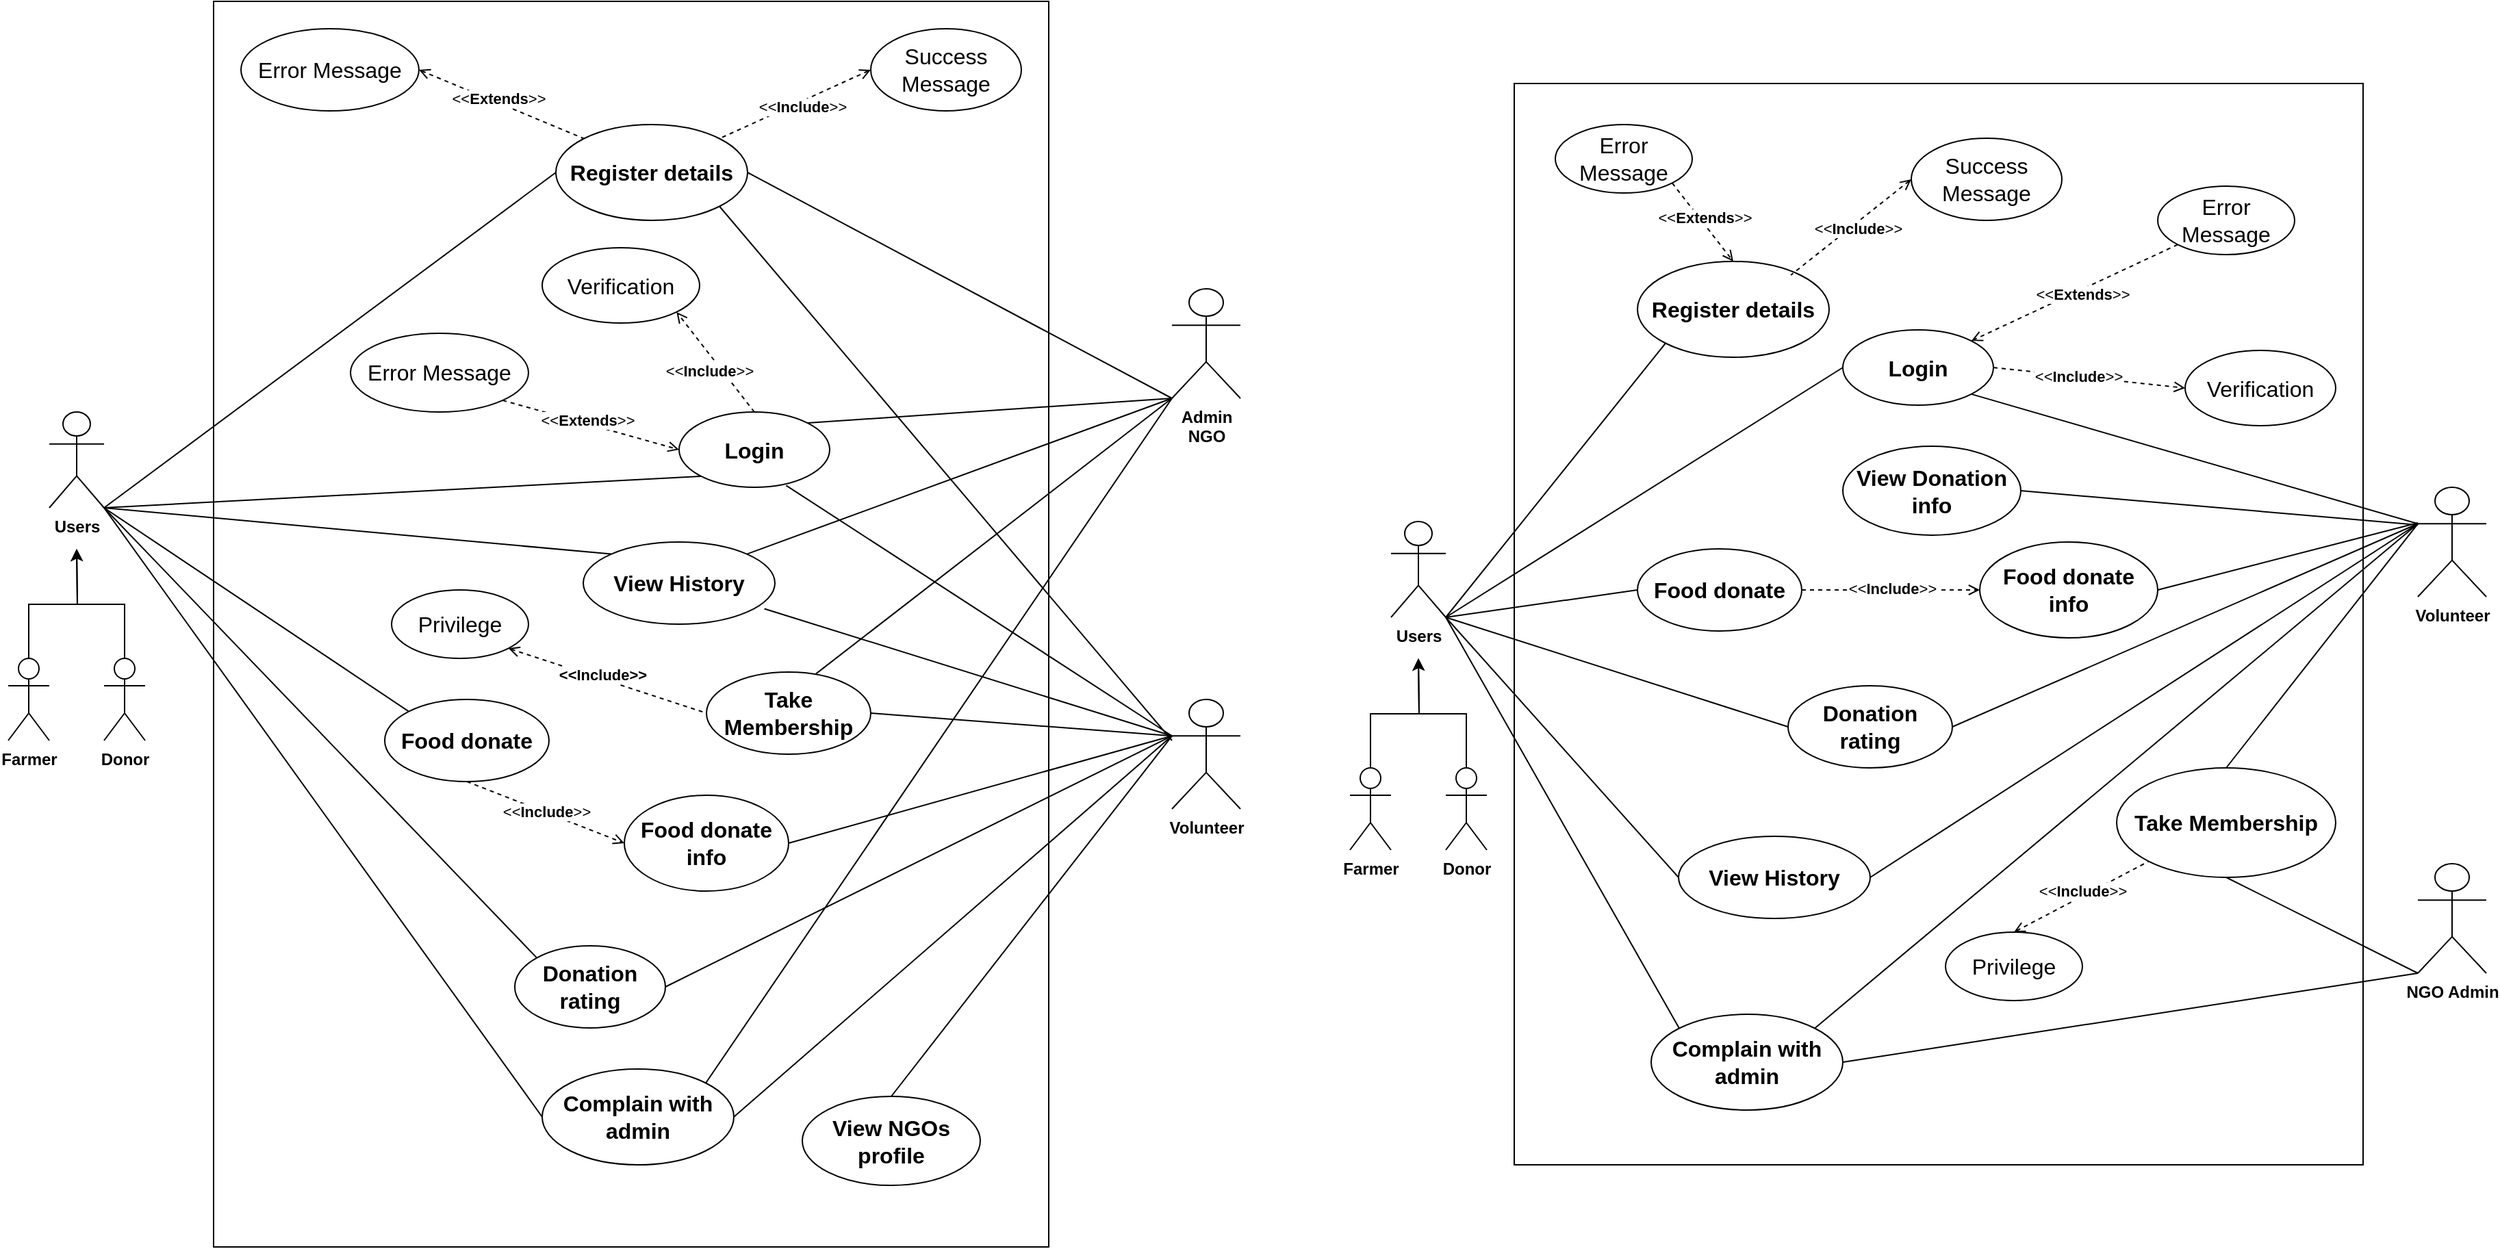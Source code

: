 <mxfile version="22.1.4" type="device">
  <diagram name="Page-1" id="LH5AXXtx_nH838pcfW0p">
    <mxGraphModel dx="3464" dy="1013" grid="1" gridSize="10" guides="1" tooltips="1" connect="1" arrows="1" fold="1" page="1" pageScale="1" pageWidth="850" pageHeight="1100" math="0" shadow="0">
      <root>
        <mxCell id="0" />
        <mxCell id="1" parent="0" />
        <mxCell id="g5sbJeMvWJrhKsOIn0ZZ-3" value="&lt;b&gt;Users&lt;/b&gt;" style="shape=umlActor;verticalLabelPosition=bottom;verticalAlign=top;html=1;outlineConnect=0;" parent="1" vertex="1">
          <mxGeometry x="-250" y="380" width="40" height="70" as="geometry" />
        </mxCell>
        <mxCell id="g5sbJeMvWJrhKsOIn0ZZ-15" style="edgeStyle=orthogonalEdgeStyle;rounded=0;orthogonalLoop=1;jettySize=auto;html=1;exitX=0.5;exitY=0;exitDx=0;exitDy=0;exitPerimeter=0;" parent="1" source="g5sbJeMvWJrhKsOIn0ZZ-4" edge="1">
          <mxGeometry relative="1" as="geometry">
            <mxPoint x="-230" y="480" as="targetPoint" />
            <mxPoint x="-210" y="560" as="sourcePoint" />
          </mxGeometry>
        </mxCell>
        <mxCell id="g5sbJeMvWJrhKsOIn0ZZ-4" value="&lt;b&gt;Donor&lt;/b&gt;" style="shape=umlActor;verticalLabelPosition=bottom;verticalAlign=top;html=1;outlineConnect=0;" parent="1" vertex="1">
          <mxGeometry x="-210" y="560" width="30" height="60" as="geometry" />
        </mxCell>
        <mxCell id="g5sbJeMvWJrhKsOIn0ZZ-16" style="edgeStyle=orthogonalEdgeStyle;rounded=0;orthogonalLoop=1;jettySize=auto;html=1;exitX=0.5;exitY=0;exitDx=0;exitDy=0;exitPerimeter=0;" parent="1" source="g5sbJeMvWJrhKsOIn0ZZ-9" edge="1">
          <mxGeometry relative="1" as="geometry">
            <mxPoint x="-230" y="480" as="targetPoint" />
          </mxGeometry>
        </mxCell>
        <mxCell id="g5sbJeMvWJrhKsOIn0ZZ-9" value="&lt;b&gt;Farmer&lt;/b&gt;" style="shape=umlActor;verticalLabelPosition=bottom;verticalAlign=top;html=1;outlineConnect=0;" parent="1" vertex="1">
          <mxGeometry x="-280" y="560" width="30" height="60" as="geometry" />
        </mxCell>
        <mxCell id="g5sbJeMvWJrhKsOIn0ZZ-10" value="&lt;b&gt;NGO Admin&lt;/b&gt;" style="shape=umlActor;verticalLabelPosition=bottom;verticalAlign=top;html=1;outlineConnect=0;" parent="1" vertex="1">
          <mxGeometry x="500" y="630" width="50" height="80" as="geometry" />
        </mxCell>
        <mxCell id="g5sbJeMvWJrhKsOIn0ZZ-11" value="&lt;b&gt;Volunteer&lt;/b&gt;" style="shape=umlActor;verticalLabelPosition=bottom;verticalAlign=top;html=1;outlineConnect=0;" parent="1" vertex="1">
          <mxGeometry x="500" y="355" width="50" height="80" as="geometry" />
        </mxCell>
        <mxCell id="g5sbJeMvWJrhKsOIn0ZZ-12" value="" style="rounded=0;whiteSpace=wrap;html=1;" parent="1" vertex="1">
          <mxGeometry x="-160" y="60" width="620" height="790" as="geometry" />
        </mxCell>
        <mxCell id="g5sbJeMvWJrhKsOIn0ZZ-17" value="&lt;font style=&quot;font-size: 16px;&quot;&gt;&lt;b&gt;Register details&lt;/b&gt;&lt;/font&gt;" style="ellipse;whiteSpace=wrap;html=1;" parent="1" vertex="1">
          <mxGeometry x="-70" y="190" width="140" height="70" as="geometry" />
        </mxCell>
        <mxCell id="g5sbJeMvWJrhKsOIn0ZZ-18" value="&lt;font style=&quot;font-size: 16px;&quot;&gt;&lt;b&gt;Login&lt;/b&gt;&lt;/font&gt;" style="ellipse;whiteSpace=wrap;html=1;" parent="1" vertex="1">
          <mxGeometry x="80" y="240" width="110" height="55" as="geometry" />
        </mxCell>
        <mxCell id="g5sbJeMvWJrhKsOIn0ZZ-34" style="rounded=0;orthogonalLoop=1;jettySize=auto;html=1;endArrow=none;endFill=0;entryX=0;entryY=1;entryDx=0;entryDy=0;entryPerimeter=0;exitX=1;exitY=0.5;exitDx=0;exitDy=0;" parent="1" source="g5sbJeMvWJrhKsOIn0ZZ-46" target="g5sbJeMvWJrhKsOIn0ZZ-10" edge="1">
          <mxGeometry relative="1" as="geometry">
            <mxPoint x="490" y="180" as="targetPoint" />
            <mxPoint x="134.497" y="768.787" as="sourcePoint" />
          </mxGeometry>
        </mxCell>
        <mxCell id="g5sbJeMvWJrhKsOIn0ZZ-36" style="rounded=0;orthogonalLoop=1;jettySize=auto;html=1;exitX=0;exitY=0.5;exitDx=0;exitDy=0;endArrow=none;endFill=0;" parent="1" source="g5sbJeMvWJrhKsOIn0ZZ-19" edge="1">
          <mxGeometry relative="1" as="geometry">
            <mxPoint x="-210" y="450" as="targetPoint" />
          </mxGeometry>
        </mxCell>
        <mxCell id="g5sbJeMvWJrhKsOIn0ZZ-19" value="&lt;font style=&quot;font-size: 16px;&quot;&gt;&lt;b&gt;View History&lt;/b&gt;&lt;/font&gt;" style="ellipse;whiteSpace=wrap;html=1;" parent="1" vertex="1">
          <mxGeometry x="-40" y="610" width="140" height="60" as="geometry" />
        </mxCell>
        <mxCell id="g5sbJeMvWJrhKsOIn0ZZ-20" value="&lt;font style=&quot;font-size: 16px;&quot;&gt;&lt;b&gt;Take Membership&lt;/b&gt;&lt;/font&gt;" style="ellipse;whiteSpace=wrap;html=1;" parent="1" vertex="1">
          <mxGeometry x="280" y="560" width="160" height="80" as="geometry" />
        </mxCell>
        <mxCell id="g5sbJeMvWJrhKsOIn0ZZ-43" style="rounded=0;orthogonalLoop=1;jettySize=auto;html=1;exitX=1;exitY=0.5;exitDx=0;exitDy=0;entryX=0;entryY=0.5;entryDx=0;entryDy=0;endArrow=open;endFill=0;dashed=1;" parent="1" source="g5sbJeMvWJrhKsOIn0ZZ-21" target="g5sbJeMvWJrhKsOIn0ZZ-41" edge="1">
          <mxGeometry relative="1" as="geometry" />
        </mxCell>
        <mxCell id="H-FCuesiG5nVkV9vHhXY-22" value="&amp;lt;&amp;lt;&lt;b&gt;Include&lt;/b&gt;&amp;gt;&amp;gt;" style="edgeLabel;html=1;align=center;verticalAlign=middle;resizable=0;points=[];" parent="g5sbJeMvWJrhKsOIn0ZZ-43" vertex="1" connectable="0">
          <mxGeometry x="0.008" y="1" relative="1" as="geometry">
            <mxPoint as="offset" />
          </mxGeometry>
        </mxCell>
        <mxCell id="g5sbJeMvWJrhKsOIn0ZZ-21" value="&lt;font style=&quot;font-size: 16px;&quot;&gt;&lt;b&gt;Food donate&lt;/b&gt;&lt;/font&gt;" style="ellipse;whiteSpace=wrap;html=1;" parent="1" vertex="1">
          <mxGeometry x="-70" y="400" width="120" height="60" as="geometry" />
        </mxCell>
        <mxCell id="g5sbJeMvWJrhKsOIn0ZZ-44" style="rounded=0;orthogonalLoop=1;jettySize=auto;html=1;exitX=1;exitY=0.5;exitDx=0;exitDy=0;endArrow=none;endFill=0;entryX=0;entryY=0.333;entryDx=0;entryDy=0;entryPerimeter=0;" parent="1" source="g5sbJeMvWJrhKsOIn0ZZ-22" target="g5sbJeMvWJrhKsOIn0ZZ-11" edge="1">
          <mxGeometry relative="1" as="geometry">
            <mxPoint x="500" y="450" as="targetPoint" />
          </mxGeometry>
        </mxCell>
        <mxCell id="g5sbJeMvWJrhKsOIn0ZZ-45" style="rounded=0;orthogonalLoop=1;jettySize=auto;html=1;exitX=0;exitY=0.5;exitDx=0;exitDy=0;endArrow=none;endFill=0;" parent="1" source="g5sbJeMvWJrhKsOIn0ZZ-22" edge="1">
          <mxGeometry relative="1" as="geometry">
            <mxPoint x="-210" y="450" as="targetPoint" />
          </mxGeometry>
        </mxCell>
        <mxCell id="g5sbJeMvWJrhKsOIn0ZZ-22" value="&lt;font style=&quot;font-size: 16px;&quot;&gt;&lt;b&gt;Donation rating&lt;/b&gt;&lt;/font&gt;" style="ellipse;whiteSpace=wrap;html=1;" parent="1" vertex="1">
          <mxGeometry x="40" y="500" width="120" height="60" as="geometry" />
        </mxCell>
        <mxCell id="g5sbJeMvWJrhKsOIn0ZZ-23" style="rounded=0;orthogonalLoop=1;jettySize=auto;html=1;exitX=0.5;exitY=1;exitDx=0;exitDy=0;entryX=0;entryY=1;entryDx=0;entryDy=0;entryPerimeter=0;endArrow=none;endFill=0;" parent="1" source="g5sbJeMvWJrhKsOIn0ZZ-20" target="g5sbJeMvWJrhKsOIn0ZZ-10" edge="1">
          <mxGeometry relative="1" as="geometry">
            <mxPoint x="402.426" y="758.787" as="sourcePoint" />
          </mxGeometry>
        </mxCell>
        <mxCell id="g5sbJeMvWJrhKsOIn0ZZ-27" style="rounded=0;orthogonalLoop=1;jettySize=auto;html=1;exitX=0.5;exitY=0;exitDx=0;exitDy=0;entryX=0;entryY=0.333;entryDx=0;entryDy=0;entryPerimeter=0;endArrow=none;endFill=0;" parent="1" source="g5sbJeMvWJrhKsOIn0ZZ-20" target="g5sbJeMvWJrhKsOIn0ZZ-11" edge="1">
          <mxGeometry relative="1" as="geometry" />
        </mxCell>
        <mxCell id="g5sbJeMvWJrhKsOIn0ZZ-28" style="rounded=0;orthogonalLoop=1;jettySize=auto;html=1;exitX=1;exitY=1;exitDx=0;exitDy=0;exitPerimeter=0;endArrow=none;endFill=0;entryX=0;entryY=0.5;entryDx=0;entryDy=0;" parent="1" source="g5sbJeMvWJrhKsOIn0ZZ-3" target="g5sbJeMvWJrhKsOIn0ZZ-18" edge="1">
          <mxGeometry relative="1" as="geometry">
            <mxPoint x="70" y="490" as="targetPoint" />
          </mxGeometry>
        </mxCell>
        <mxCell id="g5sbJeMvWJrhKsOIn0ZZ-29" style="rounded=0;orthogonalLoop=1;jettySize=auto;html=1;exitX=1;exitY=1;exitDx=0;exitDy=0;entryX=0;entryY=0.333;entryDx=0;entryDy=0;entryPerimeter=0;endArrow=none;endFill=0;" parent="1" source="g5sbJeMvWJrhKsOIn0ZZ-18" target="g5sbJeMvWJrhKsOIn0ZZ-11" edge="1">
          <mxGeometry relative="1" as="geometry" />
        </mxCell>
        <mxCell id="g5sbJeMvWJrhKsOIn0ZZ-31" style="rounded=0;orthogonalLoop=1;jettySize=auto;html=1;exitX=0;exitY=1;exitDx=0;exitDy=0;entryX=1;entryY=1;entryDx=0;entryDy=0;entryPerimeter=0;endArrow=none;endFill=0;" parent="1" source="g5sbJeMvWJrhKsOIn0ZZ-17" target="g5sbJeMvWJrhKsOIn0ZZ-3" edge="1">
          <mxGeometry relative="1" as="geometry" />
        </mxCell>
        <mxCell id="g5sbJeMvWJrhKsOIn0ZZ-32" style="rounded=0;orthogonalLoop=1;jettySize=auto;html=1;exitX=1;exitY=0.5;exitDx=0;exitDy=0;entryX=0;entryY=0.333;entryDx=0;entryDy=0;entryPerimeter=0;endArrow=none;endFill=0;" parent="1" source="g5sbJeMvWJrhKsOIn0ZZ-19" target="g5sbJeMvWJrhKsOIn0ZZ-11" edge="1">
          <mxGeometry relative="1" as="geometry" />
        </mxCell>
        <mxCell id="g5sbJeMvWJrhKsOIn0ZZ-40" style="rounded=0;orthogonalLoop=1;jettySize=auto;html=1;exitX=0;exitY=0.5;exitDx=0;exitDy=0;entryX=1;entryY=1;entryDx=0;entryDy=0;entryPerimeter=0;endArrow=none;endFill=0;" parent="1" source="g5sbJeMvWJrhKsOIn0ZZ-21" target="g5sbJeMvWJrhKsOIn0ZZ-3" edge="1">
          <mxGeometry relative="1" as="geometry" />
        </mxCell>
        <mxCell id="g5sbJeMvWJrhKsOIn0ZZ-42" style="rounded=0;orthogonalLoop=1;jettySize=auto;html=1;exitX=1;exitY=0.5;exitDx=0;exitDy=0;endArrow=none;endFill=0;" parent="1" source="g5sbJeMvWJrhKsOIn0ZZ-41" edge="1">
          <mxGeometry relative="1" as="geometry">
            <mxPoint x="500" y="381" as="targetPoint" />
            <mxPoint x="250.0" y="480" as="sourcePoint" />
          </mxGeometry>
        </mxCell>
        <mxCell id="g5sbJeMvWJrhKsOIn0ZZ-41" value="&lt;font style=&quot;font-size: 16px;&quot;&gt;&lt;b&gt;Food donate info&lt;/b&gt;&lt;/font&gt;" style="ellipse;whiteSpace=wrap;html=1;" parent="1" vertex="1">
          <mxGeometry x="180" y="395" width="130" height="70" as="geometry" />
        </mxCell>
        <mxCell id="g5sbJeMvWJrhKsOIn0ZZ-48" style="rounded=0;orthogonalLoop=1;jettySize=auto;html=1;exitX=1;exitY=0;exitDx=0;exitDy=0;endArrow=none;endFill=0;entryX=0;entryY=0.333;entryDx=0;entryDy=0;entryPerimeter=0;" parent="1" source="g5sbJeMvWJrhKsOIn0ZZ-46" target="g5sbJeMvWJrhKsOIn0ZZ-11" edge="1">
          <mxGeometry relative="1" as="geometry">
            <mxPoint x="500" y="450" as="targetPoint" />
          </mxGeometry>
        </mxCell>
        <mxCell id="g5sbJeMvWJrhKsOIn0ZZ-49" style="rounded=0;orthogonalLoop=1;jettySize=auto;html=1;exitX=0;exitY=0;exitDx=0;exitDy=0;endArrow=none;endFill=0;" parent="1" source="g5sbJeMvWJrhKsOIn0ZZ-46" edge="1">
          <mxGeometry relative="1" as="geometry">
            <mxPoint x="-210" y="450" as="targetPoint" />
          </mxGeometry>
        </mxCell>
        <mxCell id="g5sbJeMvWJrhKsOIn0ZZ-46" value="&lt;font style=&quot;font-size: 16px;&quot;&gt;&lt;b&gt;Complain with admin&lt;/b&gt;&lt;/font&gt;" style="ellipse;whiteSpace=wrap;html=1;" parent="1" vertex="1">
          <mxGeometry x="-60" y="740" width="140" height="70" as="geometry" />
        </mxCell>
        <mxCell id="H-FCuesiG5nVkV9vHhXY-5" style="rounded=0;orthogonalLoop=1;jettySize=auto;html=1;exitX=0.5;exitY=0;exitDx=0;exitDy=0;entryX=0;entryY=1;entryDx=0;entryDy=0;endArrow=none;endFill=0;dashed=1;startArrow=open;startFill=0;" parent="1" source="H-FCuesiG5nVkV9vHhXY-3" target="g5sbJeMvWJrhKsOIn0ZZ-20" edge="1">
          <mxGeometry relative="1" as="geometry" />
        </mxCell>
        <mxCell id="M54h-lhk4MuvC9YHBH8j-53" value="&amp;lt;&amp;lt;&lt;b&gt;Include&lt;/b&gt;&amp;gt;&amp;gt;" style="edgeLabel;html=1;align=center;verticalAlign=middle;resizable=0;points=[];" parent="H-FCuesiG5nVkV9vHhXY-5" vertex="1" connectable="0">
          <mxGeometry x="0.053" y="4" relative="1" as="geometry">
            <mxPoint as="offset" />
          </mxGeometry>
        </mxCell>
        <mxCell id="H-FCuesiG5nVkV9vHhXY-3" value="&lt;font style=&quot;font-size: 16px;&quot;&gt;Privilege&lt;/font&gt;" style="ellipse;whiteSpace=wrap;html=1;" parent="1" vertex="1">
          <mxGeometry x="155" y="680" width="100" height="50" as="geometry" />
        </mxCell>
        <mxCell id="H-FCuesiG5nVkV9vHhXY-8" style="rounded=0;orthogonalLoop=1;jettySize=auto;html=1;exitX=0;exitY=1;exitDx=0;exitDy=0;entryX=1;entryY=0;entryDx=0;entryDy=0;endArrow=open;endFill=0;dashed=1;startArrow=none;startFill=0;" parent="1" source="H-FCuesiG5nVkV9vHhXY-10" target="g5sbJeMvWJrhKsOIn0ZZ-18" edge="1">
          <mxGeometry relative="1" as="geometry">
            <mxPoint x="390" y="270" as="targetPoint" />
          </mxGeometry>
        </mxCell>
        <mxCell id="H-FCuesiG5nVkV9vHhXY-9" value="&amp;lt;&amp;lt;&lt;b&gt;Extends&lt;/b&gt;&amp;gt;&amp;gt;" style="edgeLabel;html=1;align=center;verticalAlign=middle;resizable=0;points=[];rotation=0;" parent="H-FCuesiG5nVkV9vHhXY-8" vertex="1" connectable="0">
          <mxGeometry x="-0.06" y="3" relative="1" as="geometry">
            <mxPoint as="offset" />
          </mxGeometry>
        </mxCell>
        <mxCell id="H-FCuesiG5nVkV9vHhXY-10" value="&lt;font style=&quot;font-size: 16px;&quot;&gt;Error Message&lt;/font&gt;" style="ellipse;whiteSpace=wrap;html=1;" parent="1" vertex="1">
          <mxGeometry x="310" y="135" width="100" height="50" as="geometry" />
        </mxCell>
        <mxCell id="H-FCuesiG5nVkV9vHhXY-11" value="&lt;font style=&quot;font-size: 16px;&quot;&gt;Verification&lt;/font&gt;" style="ellipse;whiteSpace=wrap;html=1;" parent="1" vertex="1">
          <mxGeometry x="330" y="255" width="110" height="55" as="geometry" />
        </mxCell>
        <mxCell id="H-FCuesiG5nVkV9vHhXY-13" style="rounded=0;orthogonalLoop=1;jettySize=auto;html=1;exitX=1;exitY=0.5;exitDx=0;exitDy=0;entryX=0;entryY=0.5;entryDx=0;entryDy=0;endArrow=open;endFill=0;dashed=1;" parent="1" source="g5sbJeMvWJrhKsOIn0ZZ-18" target="H-FCuesiG5nVkV9vHhXY-11" edge="1">
          <mxGeometry relative="1" as="geometry">
            <mxPoint x="216" y="383" as="targetPoint" />
            <mxPoint x="170" y="340" as="sourcePoint" />
          </mxGeometry>
        </mxCell>
        <mxCell id="H-FCuesiG5nVkV9vHhXY-14" value="&amp;lt;&amp;lt;&lt;b&gt;Include&lt;/b&gt;&amp;gt;&amp;gt;" style="edgeLabel;html=1;align=center;verticalAlign=middle;resizable=0;points=[];rotation=0;" parent="H-FCuesiG5nVkV9vHhXY-13" vertex="1" connectable="0">
          <mxGeometry x="-0.06" y="3" relative="1" as="geometry">
            <mxPoint x="-4" y="2" as="offset" />
          </mxGeometry>
        </mxCell>
        <mxCell id="H-FCuesiG5nVkV9vHhXY-15" style="rounded=0;orthogonalLoop=1;jettySize=auto;html=1;exitX=0;exitY=0.5;exitDx=0;exitDy=0;entryX=0.8;entryY=0.143;entryDx=0;entryDy=0;endArrow=none;endFill=0;dashed=1;startArrow=open;startFill=0;entryPerimeter=0;" parent="1" source="H-FCuesiG5nVkV9vHhXY-17" target="g5sbJeMvWJrhKsOIn0ZZ-17" edge="1">
          <mxGeometry relative="1" as="geometry">
            <mxPoint x="68.497" y="219.749" as="targetPoint" />
            <mxPoint x="169.0" y="275" as="sourcePoint" />
          </mxGeometry>
        </mxCell>
        <mxCell id="H-FCuesiG5nVkV9vHhXY-16" value="&amp;lt;&amp;lt;&lt;b&gt;Include&lt;/b&gt;&amp;gt;&amp;gt;" style="edgeLabel;html=1;align=center;verticalAlign=middle;resizable=0;points=[];rotation=0;" parent="H-FCuesiG5nVkV9vHhXY-15" vertex="1" connectable="0">
          <mxGeometry x="-0.06" y="3" relative="1" as="geometry">
            <mxPoint as="offset" />
          </mxGeometry>
        </mxCell>
        <mxCell id="H-FCuesiG5nVkV9vHhXY-17" value="&lt;font style=&quot;font-size: 16px;&quot;&gt;Success Message&lt;/font&gt;" style="ellipse;whiteSpace=wrap;html=1;" parent="1" vertex="1">
          <mxGeometry x="130" y="100" width="110" height="60" as="geometry" />
        </mxCell>
        <mxCell id="H-FCuesiG5nVkV9vHhXY-18" style="rounded=0;orthogonalLoop=1;jettySize=auto;html=1;exitX=1;exitY=1;exitDx=0;exitDy=0;entryX=0.5;entryY=0;entryDx=0;entryDy=0;endArrow=open;endFill=0;dashed=1;startArrow=none;startFill=0;" parent="1" source="H-FCuesiG5nVkV9vHhXY-20" target="g5sbJeMvWJrhKsOIn0ZZ-17" edge="1">
          <mxGeometry relative="1" as="geometry">
            <mxPoint x="100" y="80" as="targetPoint" />
          </mxGeometry>
        </mxCell>
        <mxCell id="H-FCuesiG5nVkV9vHhXY-19" value="&amp;lt;&amp;lt;&lt;b&gt;Extends&lt;/b&gt;&amp;gt;&amp;gt;" style="edgeLabel;html=1;align=center;verticalAlign=middle;resizable=0;points=[];rotation=0;" parent="H-FCuesiG5nVkV9vHhXY-18" vertex="1" connectable="0">
          <mxGeometry x="-0.06" y="3" relative="1" as="geometry">
            <mxPoint as="offset" />
          </mxGeometry>
        </mxCell>
        <mxCell id="H-FCuesiG5nVkV9vHhXY-20" value="&lt;font style=&quot;font-size: 16px;&quot;&gt;Error Message&lt;/font&gt;" style="ellipse;whiteSpace=wrap;html=1;" parent="1" vertex="1">
          <mxGeometry x="-130" y="90" width="100" height="50" as="geometry" />
        </mxCell>
        <mxCell id="H-FCuesiG5nVkV9vHhXY-24" style="rounded=0;orthogonalLoop=1;jettySize=auto;html=1;exitX=1;exitY=0.5;exitDx=0;exitDy=0;endArrow=none;endFill=0;" parent="1" source="H-FCuesiG5nVkV9vHhXY-23" edge="1">
          <mxGeometry relative="1" as="geometry">
            <mxPoint x="500" y="382.5" as="targetPoint" />
            <mxPoint x="260.0" y="322.5" as="sourcePoint" />
          </mxGeometry>
        </mxCell>
        <mxCell id="H-FCuesiG5nVkV9vHhXY-23" value="&lt;font style=&quot;font-size: 16px;&quot;&gt;&lt;b&gt;View Donation info&lt;/b&gt;&lt;/font&gt;" style="ellipse;whiteSpace=wrap;html=1;" parent="1" vertex="1">
          <mxGeometry x="80" y="325" width="130" height="65" as="geometry" />
        </mxCell>
        <mxCell id="M54h-lhk4MuvC9YHBH8j-1" value="&lt;b&gt;Users&lt;/b&gt;" style="shape=umlActor;verticalLabelPosition=bottom;verticalAlign=top;html=1;outlineConnect=0;" parent="1" vertex="1">
          <mxGeometry x="-1230" y="300" width="40" height="70" as="geometry" />
        </mxCell>
        <mxCell id="M54h-lhk4MuvC9YHBH8j-2" style="edgeStyle=orthogonalEdgeStyle;rounded=0;orthogonalLoop=1;jettySize=auto;html=1;exitX=0.5;exitY=0;exitDx=0;exitDy=0;exitPerimeter=0;" parent="1" source="M54h-lhk4MuvC9YHBH8j-3" edge="1">
          <mxGeometry relative="1" as="geometry">
            <mxPoint x="-1210" y="400" as="targetPoint" />
            <mxPoint x="-1190" y="480" as="sourcePoint" />
          </mxGeometry>
        </mxCell>
        <mxCell id="M54h-lhk4MuvC9YHBH8j-3" value="&lt;b&gt;Donor&lt;/b&gt;" style="shape=umlActor;verticalLabelPosition=bottom;verticalAlign=top;html=1;outlineConnect=0;" parent="1" vertex="1">
          <mxGeometry x="-1190" y="480" width="30" height="60" as="geometry" />
        </mxCell>
        <mxCell id="M54h-lhk4MuvC9YHBH8j-5" style="edgeStyle=orthogonalEdgeStyle;rounded=0;orthogonalLoop=1;jettySize=auto;html=1;exitX=0.5;exitY=0;exitDx=0;exitDy=0;exitPerimeter=0;" parent="1" source="M54h-lhk4MuvC9YHBH8j-6" edge="1">
          <mxGeometry relative="1" as="geometry">
            <mxPoint x="-1210" y="400" as="targetPoint" />
          </mxGeometry>
        </mxCell>
        <mxCell id="M54h-lhk4MuvC9YHBH8j-6" value="&lt;b&gt;Farmer&lt;/b&gt;" style="shape=umlActor;verticalLabelPosition=bottom;verticalAlign=top;html=1;outlineConnect=0;" parent="1" vertex="1">
          <mxGeometry x="-1260" y="480" width="30" height="60" as="geometry" />
        </mxCell>
        <mxCell id="M54h-lhk4MuvC9YHBH8j-7" value="&lt;b&gt;Admin &lt;br&gt;NGO&lt;/b&gt;" style="shape=umlActor;verticalLabelPosition=bottom;verticalAlign=top;html=1;outlineConnect=0;" parent="1" vertex="1">
          <mxGeometry x="-410" y="210" width="50" height="80" as="geometry" />
        </mxCell>
        <mxCell id="M54h-lhk4MuvC9YHBH8j-8" value="&lt;b&gt;Volunteer&lt;/b&gt;" style="shape=umlActor;verticalLabelPosition=bottom;verticalAlign=top;html=1;outlineConnect=0;" parent="1" vertex="1">
          <mxGeometry x="-410" y="510" width="50" height="80" as="geometry" />
        </mxCell>
        <mxCell id="M54h-lhk4MuvC9YHBH8j-9" value="" style="rounded=0;whiteSpace=wrap;html=1;" parent="1" vertex="1">
          <mxGeometry x="-1110" width="610" height="910" as="geometry" />
        </mxCell>
        <mxCell id="CH42qIowc_GaNtzwtxj8-7" style="rounded=0;orthogonalLoop=1;jettySize=auto;html=1;exitX=1;exitY=1;exitDx=0;exitDy=0;endArrow=none;endFill=0;" edge="1" parent="1" source="M54h-lhk4MuvC9YHBH8j-10">
          <mxGeometry relative="1" as="geometry">
            <mxPoint x="-410" y="540" as="targetPoint" />
          </mxGeometry>
        </mxCell>
        <mxCell id="M54h-lhk4MuvC9YHBH8j-10" value="&lt;font style=&quot;font-size: 16px;&quot;&gt;&lt;b&gt;Register details&lt;/b&gt;&lt;/font&gt;" style="ellipse;whiteSpace=wrap;html=1;" parent="1" vertex="1">
          <mxGeometry x="-860" y="90" width="140" height="70" as="geometry" />
        </mxCell>
        <mxCell id="M54h-lhk4MuvC9YHBH8j-12" style="rounded=0;orthogonalLoop=1;jettySize=auto;html=1;exitX=1;exitY=0;exitDx=0;exitDy=0;endArrow=none;endFill=0;entryX=0;entryY=1;entryDx=0;entryDy=0;entryPerimeter=0;" parent="1" source="M54h-lhk4MuvC9YHBH8j-14" target="M54h-lhk4MuvC9YHBH8j-7" edge="1">
          <mxGeometry relative="1" as="geometry">
            <mxPoint x="-460" y="280" as="targetPoint" />
          </mxGeometry>
        </mxCell>
        <mxCell id="M54h-lhk4MuvC9YHBH8j-13" style="rounded=0;orthogonalLoop=1;jettySize=auto;html=1;exitX=0;exitY=0;exitDx=0;exitDy=0;endArrow=none;endFill=0;" parent="1" source="M54h-lhk4MuvC9YHBH8j-14" edge="1">
          <mxGeometry relative="1" as="geometry">
            <mxPoint x="-1190" y="370" as="targetPoint" />
          </mxGeometry>
        </mxCell>
        <mxCell id="M54h-lhk4MuvC9YHBH8j-14" value="&lt;font style=&quot;font-size: 16px;&quot;&gt;&lt;b&gt;View History&lt;/b&gt;&lt;/font&gt;" style="ellipse;whiteSpace=wrap;html=1;" parent="1" vertex="1">
          <mxGeometry x="-840" y="395" width="140" height="60" as="geometry" />
        </mxCell>
        <mxCell id="M54h-lhk4MuvC9YHBH8j-15" value="&lt;font style=&quot;font-size: 16px;&quot;&gt;&lt;b&gt;Take Membership&lt;/b&gt;&lt;/font&gt;" style="ellipse;whiteSpace=wrap;html=1;" parent="1" vertex="1">
          <mxGeometry x="-750" y="490" width="120" height="60" as="geometry" />
        </mxCell>
        <mxCell id="M54h-lhk4MuvC9YHBH8j-16" style="rounded=0;orthogonalLoop=1;jettySize=auto;html=1;exitX=0.5;exitY=1;exitDx=0;exitDy=0;entryX=0;entryY=0.5;entryDx=0;entryDy=0;endArrow=open;endFill=0;dashed=1;" parent="1" source="M54h-lhk4MuvC9YHBH8j-18" target="M54h-lhk4MuvC9YHBH8j-30" edge="1">
          <mxGeometry relative="1" as="geometry" />
        </mxCell>
        <mxCell id="M54h-lhk4MuvC9YHBH8j-17" value="&amp;lt;&amp;lt;&lt;b&gt;Include&lt;/b&gt;&amp;gt;&amp;gt;" style="edgeLabel;html=1;align=center;verticalAlign=middle;resizable=0;points=[];" parent="M54h-lhk4MuvC9YHBH8j-16" vertex="1" connectable="0">
          <mxGeometry x="0.008" y="1" relative="1" as="geometry">
            <mxPoint as="offset" />
          </mxGeometry>
        </mxCell>
        <mxCell id="M54h-lhk4MuvC9YHBH8j-18" value="&lt;font style=&quot;font-size: 16px;&quot;&gt;&lt;b&gt;Food donate&lt;/b&gt;&lt;/font&gt;" style="ellipse;whiteSpace=wrap;html=1;strokeColor=#000000;" parent="1" vertex="1">
          <mxGeometry x="-985" y="510" width="120" height="60" as="geometry" />
        </mxCell>
        <mxCell id="M54h-lhk4MuvC9YHBH8j-19" style="rounded=0;orthogonalLoop=1;jettySize=auto;html=1;exitX=1;exitY=0.5;exitDx=0;exitDy=0;endArrow=none;endFill=0;entryX=0;entryY=0.333;entryDx=0;entryDy=0;entryPerimeter=0;" parent="1" source="M54h-lhk4MuvC9YHBH8j-21" target="M54h-lhk4MuvC9YHBH8j-8" edge="1">
          <mxGeometry relative="1" as="geometry">
            <mxPoint x="-450" y="550" as="targetPoint" />
          </mxGeometry>
        </mxCell>
        <mxCell id="M54h-lhk4MuvC9YHBH8j-20" style="rounded=0;orthogonalLoop=1;jettySize=auto;html=1;exitX=0;exitY=0;exitDx=0;exitDy=0;endArrow=none;endFill=0;entryX=1;entryY=1;entryDx=0;entryDy=0;entryPerimeter=0;" parent="1" source="M54h-lhk4MuvC9YHBH8j-21" edge="1" target="M54h-lhk4MuvC9YHBH8j-1">
          <mxGeometry relative="1" as="geometry">
            <mxPoint x="-1160" y="370" as="targetPoint" />
          </mxGeometry>
        </mxCell>
        <mxCell id="M54h-lhk4MuvC9YHBH8j-21" value="&lt;font style=&quot;font-size: 16px;&quot;&gt;&lt;b&gt;Donation rating&lt;/b&gt;&lt;/font&gt;" style="ellipse;whiteSpace=wrap;html=1;" parent="1" vertex="1">
          <mxGeometry x="-890" y="690" width="110" height="60" as="geometry" />
        </mxCell>
        <mxCell id="M54h-lhk4MuvC9YHBH8j-22" style="rounded=0;orthogonalLoop=1;jettySize=auto;html=1;exitX=0.666;exitY=0.022;exitDx=0;exitDy=0;entryX=0;entryY=1;entryDx=0;entryDy=0;entryPerimeter=0;endArrow=none;endFill=0;exitPerimeter=0;" parent="1" source="M54h-lhk4MuvC9YHBH8j-15" target="M54h-lhk4MuvC9YHBH8j-7" edge="1">
          <mxGeometry relative="1" as="geometry" />
        </mxCell>
        <mxCell id="M54h-lhk4MuvC9YHBH8j-23" style="rounded=0;orthogonalLoop=1;jettySize=auto;html=1;exitX=1;exitY=0.5;exitDx=0;exitDy=0;entryX=0;entryY=0.333;entryDx=0;entryDy=0;entryPerimeter=0;endArrow=none;endFill=0;" parent="1" source="M54h-lhk4MuvC9YHBH8j-15" target="M54h-lhk4MuvC9YHBH8j-8" edge="1">
          <mxGeometry relative="1" as="geometry" />
        </mxCell>
        <mxCell id="M54h-lhk4MuvC9YHBH8j-24" style="rounded=0;orthogonalLoop=1;jettySize=auto;html=1;exitX=1;exitY=1;exitDx=0;exitDy=0;exitPerimeter=0;endArrow=none;endFill=0;entryX=0;entryY=1;entryDx=0;entryDy=0;" parent="1" source="M54h-lhk4MuvC9YHBH8j-1" target="M54h-lhk4MuvC9YHBH8j-11" edge="1">
          <mxGeometry relative="1" as="geometry">
            <mxPoint x="-880" y="410" as="targetPoint" />
          </mxGeometry>
        </mxCell>
        <mxCell id="M54h-lhk4MuvC9YHBH8j-26" style="rounded=0;orthogonalLoop=1;jettySize=auto;html=1;exitX=0;exitY=0.5;exitDx=0;exitDy=0;entryX=1;entryY=1;entryDx=0;entryDy=0;entryPerimeter=0;endArrow=none;endFill=0;" parent="1" source="M54h-lhk4MuvC9YHBH8j-10" target="M54h-lhk4MuvC9YHBH8j-1" edge="1">
          <mxGeometry relative="1" as="geometry" />
        </mxCell>
        <mxCell id="M54h-lhk4MuvC9YHBH8j-27" style="rounded=0;orthogonalLoop=1;jettySize=auto;html=1;exitX=0.945;exitY=0.812;exitDx=0;exitDy=0;entryX=0;entryY=0.333;entryDx=0;entryDy=0;entryPerimeter=0;endArrow=none;endFill=0;exitPerimeter=0;" parent="1" source="M54h-lhk4MuvC9YHBH8j-14" target="M54h-lhk4MuvC9YHBH8j-8" edge="1">
          <mxGeometry relative="1" as="geometry" />
        </mxCell>
        <mxCell id="M54h-lhk4MuvC9YHBH8j-28" style="rounded=0;orthogonalLoop=1;jettySize=auto;html=1;exitX=0;exitY=0;exitDx=0;exitDy=0;entryX=1;entryY=1;entryDx=0;entryDy=0;entryPerimeter=0;endArrow=none;endFill=0;" parent="1" source="M54h-lhk4MuvC9YHBH8j-18" target="M54h-lhk4MuvC9YHBH8j-1" edge="1">
          <mxGeometry relative="1" as="geometry" />
        </mxCell>
        <mxCell id="M54h-lhk4MuvC9YHBH8j-29" style="rounded=0;orthogonalLoop=1;jettySize=auto;html=1;exitX=1;exitY=0.5;exitDx=0;exitDy=0;endArrow=none;endFill=0;entryX=0;entryY=0.333;entryDx=0;entryDy=0;entryPerimeter=0;" parent="1" source="M54h-lhk4MuvC9YHBH8j-30" edge="1" target="M54h-lhk4MuvC9YHBH8j-8">
          <mxGeometry relative="1" as="geometry">
            <mxPoint x="-410" y="530" as="targetPoint" />
          </mxGeometry>
        </mxCell>
        <mxCell id="M54h-lhk4MuvC9YHBH8j-30" value="&lt;font style=&quot;font-size: 16px;&quot;&gt;&lt;b&gt;Food donate info&lt;/b&gt;&lt;/font&gt;" style="ellipse;whiteSpace=wrap;html=1;" parent="1" vertex="1">
          <mxGeometry x="-810" y="580" width="120" height="70" as="geometry" />
        </mxCell>
        <mxCell id="M54h-lhk4MuvC9YHBH8j-31" style="rounded=0;orthogonalLoop=1;jettySize=auto;html=1;exitX=1;exitY=0.5;exitDx=0;exitDy=0;endArrow=none;endFill=0;entryX=0;entryY=0.333;entryDx=0;entryDy=0;entryPerimeter=0;" parent="1" source="M54h-lhk4MuvC9YHBH8j-33" target="M54h-lhk4MuvC9YHBH8j-8" edge="1">
          <mxGeometry relative="1" as="geometry">
            <mxPoint x="-450" y="550" as="targetPoint" />
          </mxGeometry>
        </mxCell>
        <mxCell id="M54h-lhk4MuvC9YHBH8j-32" style="rounded=0;orthogonalLoop=1;jettySize=auto;html=1;exitX=0;exitY=0.5;exitDx=0;exitDy=0;endArrow=none;endFill=0;" parent="1" source="M54h-lhk4MuvC9YHBH8j-33" edge="1">
          <mxGeometry relative="1" as="geometry">
            <mxPoint x="-1190" y="370" as="targetPoint" />
          </mxGeometry>
        </mxCell>
        <mxCell id="M54h-lhk4MuvC9YHBH8j-33" value="&lt;font style=&quot;font-size: 16px;&quot;&gt;&lt;b&gt;Complain with admin&lt;/b&gt;&lt;/font&gt;" style="ellipse;whiteSpace=wrap;html=1;" parent="1" vertex="1">
          <mxGeometry x="-870" y="780" width="140" height="70" as="geometry" />
        </mxCell>
        <mxCell id="M54h-lhk4MuvC9YHBH8j-35" style="rounded=0;orthogonalLoop=1;jettySize=auto;html=1;exitX=1;exitY=1;exitDx=0;exitDy=0;entryX=0;entryY=0.5;entryDx=0;entryDy=0;endArrow=none;endFill=0;dashed=1;startArrow=open;startFill=0;" parent="1" source="M54h-lhk4MuvC9YHBH8j-37" target="M54h-lhk4MuvC9YHBH8j-15" edge="1">
          <mxGeometry relative="1" as="geometry" />
        </mxCell>
        <mxCell id="M54h-lhk4MuvC9YHBH8j-36" value="&lt;b&gt;&amp;lt;&amp;lt;Include&amp;gt;&amp;gt;&lt;/b&gt;" style="edgeLabel;html=1;align=center;verticalAlign=middle;resizable=0;points=[];rotation=0;" parent="M54h-lhk4MuvC9YHBH8j-35" vertex="1" connectable="0">
          <mxGeometry x="-0.06" y="3" relative="1" as="geometry">
            <mxPoint as="offset" />
          </mxGeometry>
        </mxCell>
        <mxCell id="M54h-lhk4MuvC9YHBH8j-37" value="&lt;font style=&quot;font-size: 16px;&quot;&gt;Privilege&lt;/font&gt;" style="ellipse;whiteSpace=wrap;html=1;" parent="1" vertex="1">
          <mxGeometry x="-980" y="430" width="100" height="50" as="geometry" />
        </mxCell>
        <mxCell id="M54h-lhk4MuvC9YHBH8j-38" style="rounded=0;orthogonalLoop=1;jettySize=auto;html=1;exitX=1;exitY=1;exitDx=0;exitDy=0;entryX=0;entryY=0.5;entryDx=0;entryDy=0;endArrow=open;endFill=0;dashed=1;startArrow=none;startFill=0;" parent="1" source="M54h-lhk4MuvC9YHBH8j-40" target="M54h-lhk4MuvC9YHBH8j-11" edge="1">
          <mxGeometry relative="1" as="geometry">
            <mxPoint x="-560" y="370" as="targetPoint" />
          </mxGeometry>
        </mxCell>
        <mxCell id="M54h-lhk4MuvC9YHBH8j-39" value="&amp;lt;&amp;lt;&lt;b&gt;Extends&lt;/b&gt;&amp;gt;&amp;gt;" style="edgeLabel;html=1;align=center;verticalAlign=middle;resizable=0;points=[];rotation=0;" parent="M54h-lhk4MuvC9YHBH8j-38" vertex="1" connectable="0">
          <mxGeometry x="-0.06" y="3" relative="1" as="geometry">
            <mxPoint as="offset" />
          </mxGeometry>
        </mxCell>
        <mxCell id="M54h-lhk4MuvC9YHBH8j-40" value="&lt;font style=&quot;font-size: 16px;&quot;&gt;Error Message&lt;/font&gt;" style="ellipse;whiteSpace=wrap;html=1;" parent="1" vertex="1">
          <mxGeometry x="-1010" y="242.5" width="130" height="57.5" as="geometry" />
        </mxCell>
        <mxCell id="M54h-lhk4MuvC9YHBH8j-42" style="rounded=0;orthogonalLoop=1;jettySize=auto;html=1;exitX=0.5;exitY=0;exitDx=0;exitDy=0;entryX=1;entryY=1;entryDx=0;entryDy=0;endArrow=open;endFill=0;dashed=1;" parent="1" source="M54h-lhk4MuvC9YHBH8j-11" target="M54h-lhk4MuvC9YHBH8j-41" edge="1">
          <mxGeometry relative="1" as="geometry">
            <mxPoint x="-734" y="483" as="targetPoint" />
            <mxPoint x="-780" y="440" as="sourcePoint" />
          </mxGeometry>
        </mxCell>
        <mxCell id="M54h-lhk4MuvC9YHBH8j-43" value="&amp;lt;&amp;lt;&lt;b&gt;Include&lt;/b&gt;&amp;gt;&amp;gt;" style="edgeLabel;html=1;align=center;verticalAlign=middle;resizable=0;points=[];rotation=0;" parent="M54h-lhk4MuvC9YHBH8j-42" vertex="1" connectable="0">
          <mxGeometry x="-0.06" y="3" relative="1" as="geometry">
            <mxPoint x="-4" y="2" as="offset" />
          </mxGeometry>
        </mxCell>
        <mxCell id="M54h-lhk4MuvC9YHBH8j-44" style="rounded=0;orthogonalLoop=1;jettySize=auto;html=1;exitX=0;exitY=0.5;exitDx=0;exitDy=0;entryX=1;entryY=0;entryDx=0;entryDy=0;endArrow=none;endFill=0;dashed=1;startArrow=open;startFill=0;" parent="1" source="M54h-lhk4MuvC9YHBH8j-46" target="M54h-lhk4MuvC9YHBH8j-10" edge="1">
          <mxGeometry relative="1" as="geometry">
            <mxPoint x="-881.503" y="139.749" as="targetPoint" />
            <mxPoint x="-781.0" y="195" as="sourcePoint" />
          </mxGeometry>
        </mxCell>
        <mxCell id="M54h-lhk4MuvC9YHBH8j-45" value="&amp;lt;&amp;lt;&lt;b&gt;Include&lt;/b&gt;&amp;gt;&amp;gt;" style="edgeLabel;html=1;align=center;verticalAlign=middle;resizable=0;points=[];rotation=0;" parent="M54h-lhk4MuvC9YHBH8j-44" vertex="1" connectable="0">
          <mxGeometry x="-0.06" y="3" relative="1" as="geometry">
            <mxPoint as="offset" />
          </mxGeometry>
        </mxCell>
        <mxCell id="M54h-lhk4MuvC9YHBH8j-46" value="&lt;font style=&quot;font-size: 16px;&quot;&gt;Success Message&lt;/font&gt;" style="ellipse;whiteSpace=wrap;html=1;" parent="1" vertex="1">
          <mxGeometry x="-630" y="20" width="110" height="60" as="geometry" />
        </mxCell>
        <mxCell id="M54h-lhk4MuvC9YHBH8j-47" style="rounded=0;orthogonalLoop=1;jettySize=auto;html=1;exitX=1;exitY=0.5;exitDx=0;exitDy=0;entryX=0;entryY=0;entryDx=0;entryDy=0;endArrow=none;endFill=0;dashed=1;startArrow=open;startFill=0;" parent="1" source="M54h-lhk4MuvC9YHBH8j-49" target="M54h-lhk4MuvC9YHBH8j-10" edge="1">
          <mxGeometry relative="1" as="geometry">
            <mxPoint x="-850" as="targetPoint" />
          </mxGeometry>
        </mxCell>
        <mxCell id="M54h-lhk4MuvC9YHBH8j-48" value="&amp;lt;&amp;lt;&lt;b&gt;Extends&lt;/b&gt;&amp;gt;&amp;gt;" style="edgeLabel;html=1;align=center;verticalAlign=middle;resizable=0;points=[];rotation=0;" parent="M54h-lhk4MuvC9YHBH8j-47" vertex="1" connectable="0">
          <mxGeometry x="-0.06" y="3" relative="1" as="geometry">
            <mxPoint as="offset" />
          </mxGeometry>
        </mxCell>
        <mxCell id="M54h-lhk4MuvC9YHBH8j-49" value="&lt;font style=&quot;font-size: 16px;&quot;&gt;Error Message&lt;/font&gt;" style="ellipse;whiteSpace=wrap;html=1;" parent="1" vertex="1">
          <mxGeometry x="-1090" y="20" width="130" height="60" as="geometry" />
        </mxCell>
        <mxCell id="M54h-lhk4MuvC9YHBH8j-50" style="rounded=0;orthogonalLoop=1;jettySize=auto;html=1;exitX=0.5;exitY=0;exitDx=0;exitDy=0;endArrow=none;endFill=0;entryX=0;entryY=0.333;entryDx=0;entryDy=0;entryPerimeter=0;" parent="1" source="M54h-lhk4MuvC9YHBH8j-51" edge="1" target="M54h-lhk4MuvC9YHBH8j-8">
          <mxGeometry relative="1" as="geometry">
            <mxPoint x="-450" y="547.5" as="targetPoint" />
          </mxGeometry>
        </mxCell>
        <mxCell id="M54h-lhk4MuvC9YHBH8j-51" value="&lt;font style=&quot;font-size: 16px;&quot;&gt;&lt;b&gt;View NGOs profile&lt;/b&gt;&lt;/font&gt;" style="ellipse;whiteSpace=wrap;html=1;" parent="1" vertex="1">
          <mxGeometry x="-680" y="800" width="130" height="65" as="geometry" />
        </mxCell>
        <mxCell id="CH42qIowc_GaNtzwtxj8-2" style="rounded=0;orthogonalLoop=1;jettySize=auto;html=1;exitX=0;exitY=1;exitDx=0;exitDy=0;exitPerimeter=0;entryX=1;entryY=0.5;entryDx=0;entryDy=0;endArrow=none;endFill=0;" edge="1" parent="1" source="M54h-lhk4MuvC9YHBH8j-7" target="M54h-lhk4MuvC9YHBH8j-10">
          <mxGeometry relative="1" as="geometry">
            <mxPoint x="-460" y="200" as="sourcePoint" />
            <mxPoint x="-760" y="129" as="targetPoint" />
          </mxGeometry>
        </mxCell>
        <mxCell id="CH42qIowc_GaNtzwtxj8-10" value="" style="rounded=0;orthogonalLoop=1;jettySize=auto;html=1;exitX=0;exitY=1;exitDx=0;exitDy=0;exitPerimeter=0;entryX=1;entryY=0;entryDx=0;entryDy=0;endArrow=none;endFill=0;" edge="1" parent="1" source="M54h-lhk4MuvC9YHBH8j-7" target="M54h-lhk4MuvC9YHBH8j-11">
          <mxGeometry relative="1" as="geometry">
            <mxPoint x="-425" y="200" as="sourcePoint" />
            <mxPoint x="-816" y="303" as="targetPoint" />
          </mxGeometry>
        </mxCell>
        <mxCell id="M54h-lhk4MuvC9YHBH8j-11" value="&lt;font style=&quot;font-size: 16px;&quot;&gt;&lt;b&gt;Login&lt;/b&gt;&lt;/font&gt;" style="ellipse;whiteSpace=wrap;html=1;" parent="1" vertex="1">
          <mxGeometry x="-770" y="300" width="110" height="55" as="geometry" />
        </mxCell>
        <mxCell id="M54h-lhk4MuvC9YHBH8j-41" value="&lt;font style=&quot;font-size: 16px;&quot;&gt;Verification&lt;/font&gt;" style="ellipse;whiteSpace=wrap;html=1;" parent="1" vertex="1">
          <mxGeometry x="-870" y="180" width="115" height="55" as="geometry" />
        </mxCell>
        <mxCell id="CH42qIowc_GaNtzwtxj8-12" style="rounded=0;orthogonalLoop=1;jettySize=auto;html=1;exitX=0;exitY=0.333;exitDx=0;exitDy=0;exitPerimeter=0;endArrow=none;endFill=0;entryX=0.711;entryY=0.976;entryDx=0;entryDy=0;entryPerimeter=0;" edge="1" parent="1" source="M54h-lhk4MuvC9YHBH8j-8" target="M54h-lhk4MuvC9YHBH8j-11">
          <mxGeometry relative="1" as="geometry">
            <mxPoint x="-850" y="340" as="targetPoint" />
          </mxGeometry>
        </mxCell>
        <mxCell id="CH42qIowc_GaNtzwtxj8-17" style="rounded=0;orthogonalLoop=1;jettySize=auto;html=1;exitX=0;exitY=1;exitDx=0;exitDy=0;exitPerimeter=0;endArrow=none;endFill=0;entryX=1;entryY=0;entryDx=0;entryDy=0;" edge="1" parent="1" target="M54h-lhk4MuvC9YHBH8j-33">
          <mxGeometry relative="1" as="geometry">
            <mxPoint x="-410" y="290" as="sourcePoint" />
            <mxPoint x="-770" y="810" as="targetPoint" />
          </mxGeometry>
        </mxCell>
      </root>
    </mxGraphModel>
  </diagram>
</mxfile>
